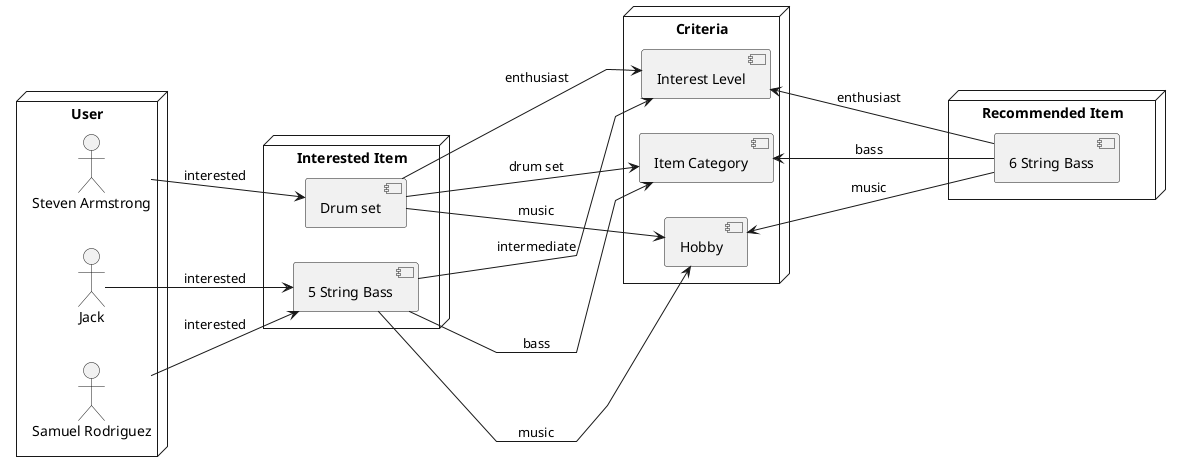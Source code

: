 @startuml recommendation system architecture
skinparam linetype polyline

left to right direction

node User {
    actor "Samuel Rodriguez" as sam
    actor "Steven Armstrong" as armstrong
    actor "Jack" as jack
}

node "Interested Item" {
    [5 String Bass] as bass
    [Drum set] as drum
}

node "Criteria" {
    [Interest Level] as interest
    [Item Category] as category
    [Hobby] as hobby
    ' [Age] as age
    ' [Gender] as gender
}

node "Recommended Item" {
    [6 String Bass] as 6bass
}

sam --> bass : interested
armstrong --> drum : interested
jack --> bass : interested

bass --> interest : intermediate
drum ---> interest : enthusiast

bass --> hobby : music
drum ---> hobby : music

bass --> category : bass
drum ---> category : drum set


interest <--- 6bass : enthusiast
hobby <--- 6bass : music
category <-- 6bass : bass

@enduml